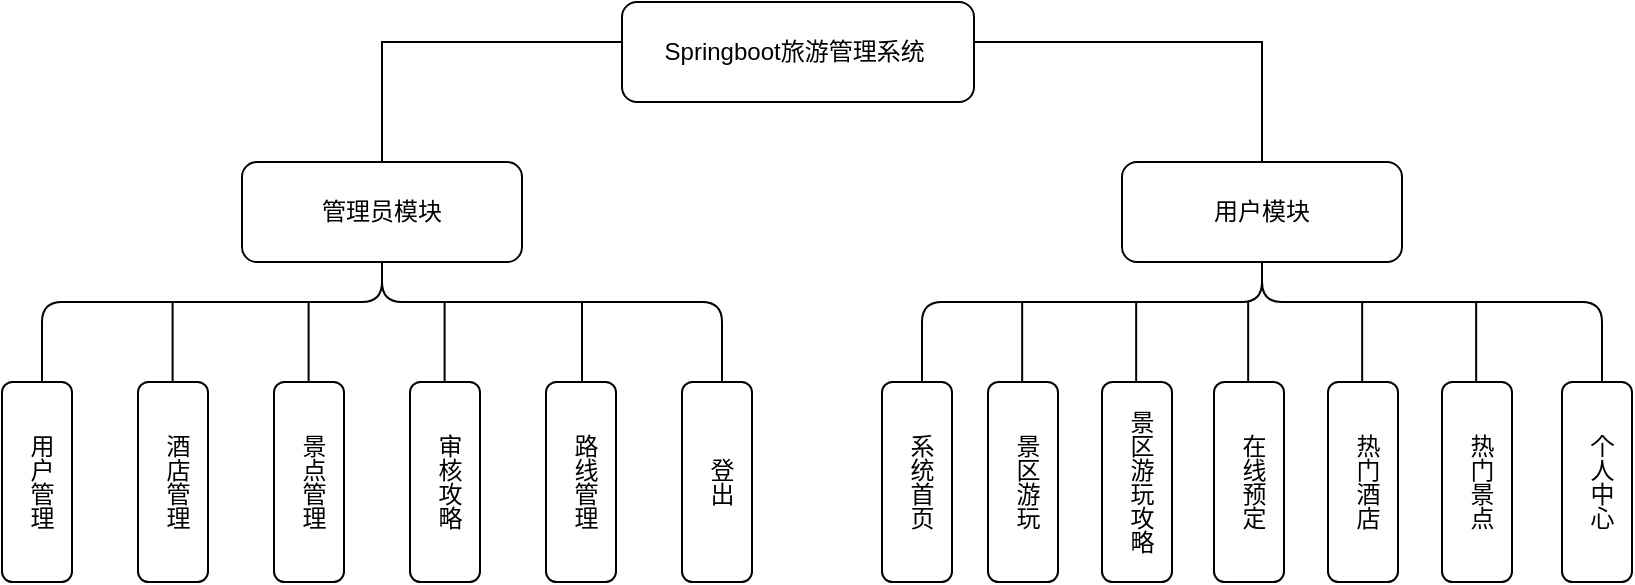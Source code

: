 <mxfile version="24.2.5" type="github">
  <diagram id="prtHgNgQTEPvFCAcTncT" name="Page-1">
    <mxGraphModel dx="1018" dy="646" grid="1" gridSize="10" guides="1" tooltips="1" connect="1" arrows="1" fold="1" page="1" pageScale="1" pageWidth="827" pageHeight="1169" math="0" shadow="0">
      <root>
        <mxCell id="0" />
        <mxCell id="1" parent="0" />
        <mxCell id="Rg2QCjTxB51-4lgKOYer-8" value="Springboot旅游管理系统&amp;nbsp;" style="rounded=1;whiteSpace=wrap;html=1;movable=0;resizable=0;rotatable=0;deletable=0;editable=0;locked=1;connectable=0;" vertex="1" parent="1">
          <mxGeometry x="330" y="250" width="176" height="50" as="geometry" />
        </mxCell>
        <mxCell id="Rg2QCjTxB51-4lgKOYer-10" value="" style="shape=curlyBracket;whiteSpace=wrap;html=1;rounded=1;flipH=1;labelPosition=right;verticalLabelPosition=middle;align=left;verticalAlign=middle;direction=south;size=0.5;points=[[0,0.75,0,0,0],[0.1,0.5,0,0,0],[0.25,0.2,0,0,0],[0.25,1,0,0,0],[0.5,0,0,0,0],[0.5,1,0,0,0],[0.75,0.25,0,0,0],[0.75,1,0,0,0],[0.9,0.5,0,0,0],[1,0.75,0,0,0]];movable=0;resizable=0;rotatable=0;deletable=0;editable=0;locked=1;connectable=0;" vertex="1" parent="1">
          <mxGeometry x="40" y="360" width="340" height="80" as="geometry" />
        </mxCell>
        <mxCell id="Rg2QCjTxB51-4lgKOYer-12" value="" style="shape=partialRectangle;whiteSpace=wrap;html=1;bottom=0;right=0;fillColor=none;rounded=1;movable=0;resizable=0;rotatable=0;deletable=0;editable=0;locked=1;connectable=0;" vertex="1" parent="1">
          <mxGeometry x="210" y="270" width="120" height="60" as="geometry" />
        </mxCell>
        <mxCell id="Rg2QCjTxB51-4lgKOYer-14" value="" style="shape=partialRectangle;whiteSpace=wrap;html=1;top=0;left=0;fillColor=none;direction=west;flipH=1;rounded=1;movable=0;resizable=0;rotatable=0;deletable=0;editable=0;locked=1;connectable=0;" vertex="1" parent="1">
          <mxGeometry x="506" y="270" width="144" height="60" as="geometry" />
        </mxCell>
        <mxCell id="Rg2QCjTxB51-4lgKOYer-17" value="管理员模块" style="rounded=1;whiteSpace=wrap;html=1;movable=0;resizable=0;rotatable=0;deletable=0;editable=0;locked=1;connectable=0;" vertex="1" parent="1">
          <mxGeometry x="140" y="330" width="140" height="50" as="geometry" />
        </mxCell>
        <mxCell id="Rg2QCjTxB51-4lgKOYer-20" value="" style="shape=curlyBracket;whiteSpace=wrap;html=1;rounded=1;flipH=1;labelPosition=right;verticalLabelPosition=middle;align=left;verticalAlign=middle;direction=south;size=0.5;movable=0;resizable=0;rotatable=0;deletable=0;editable=0;locked=1;connectable=0;" vertex="1" parent="1">
          <mxGeometry x="480" y="360" width="340" height="80" as="geometry" />
        </mxCell>
        <mxCell id="Rg2QCjTxB51-4lgKOYer-18" value="用户模块" style="rounded=1;whiteSpace=wrap;html=1;movable=0;resizable=0;rotatable=0;deletable=0;editable=0;locked=1;connectable=0;" vertex="1" parent="1">
          <mxGeometry x="580" y="330" width="140" height="50" as="geometry" />
        </mxCell>
        <mxCell id="Rg2QCjTxB51-4lgKOYer-24" value="" style="endArrow=none;html=1;rounded=1;movable=1;resizable=1;rotatable=1;deletable=1;editable=1;locked=0;connectable=1;" edge="1" parent="1">
          <mxGeometry width="50" height="50" relative="1" as="geometry">
            <mxPoint x="310" y="440" as="sourcePoint" />
            <mxPoint x="310" y="400" as="targetPoint" />
          </mxGeometry>
        </mxCell>
        <mxCell id="Rg2QCjTxB51-4lgKOYer-25" value="用户管理" style="rounded=1;whiteSpace=wrap;html=1;textDirection=vertical-rl;movable=0;resizable=0;rotatable=0;deletable=0;editable=0;locked=1;connectable=0;" vertex="1" parent="1">
          <mxGeometry x="20" y="440" width="35" height="100" as="geometry" />
        </mxCell>
        <mxCell id="Rg2QCjTxB51-4lgKOYer-26" value="酒店管理" style="rounded=1;whiteSpace=wrap;html=1;textDirection=vertical-rl;movable=0;resizable=0;rotatable=0;deletable=0;editable=0;locked=1;connectable=0;" vertex="1" parent="1">
          <mxGeometry x="88" y="440" width="35" height="100" as="geometry" />
        </mxCell>
        <mxCell id="Rg2QCjTxB51-4lgKOYer-27" value="景点管理" style="rounded=1;whiteSpace=wrap;html=1;textDirection=vertical-rl;movable=0;resizable=0;rotatable=0;deletable=0;editable=0;locked=1;connectable=0;" vertex="1" parent="1">
          <mxGeometry x="156" y="440" width="35" height="100" as="geometry" />
        </mxCell>
        <mxCell id="Rg2QCjTxB51-4lgKOYer-28" value="审核攻略" style="rounded=1;whiteSpace=wrap;html=1;textDirection=vertical-rl;movable=0;resizable=0;rotatable=0;deletable=0;editable=0;locked=1;connectable=0;" vertex="1" parent="1">
          <mxGeometry x="224" y="440" width="35" height="100" as="geometry" />
        </mxCell>
        <mxCell id="Rg2QCjTxB51-4lgKOYer-29" value="路线管理" style="rounded=1;whiteSpace=wrap;html=1;textDirection=vertical-rl;movable=0;resizable=0;rotatable=0;deletable=0;editable=0;locked=1;connectable=0;" vertex="1" parent="1">
          <mxGeometry x="292" y="440" width="35" height="100" as="geometry" />
        </mxCell>
        <mxCell id="Rg2QCjTxB51-4lgKOYer-30" value="登出" style="rounded=1;whiteSpace=wrap;html=1;textDirection=vertical-rl;movable=0;resizable=0;rotatable=0;deletable=0;editable=0;locked=1;connectable=0;" vertex="1" parent="1">
          <mxGeometry x="360" y="440" width="35" height="100" as="geometry" />
        </mxCell>
        <mxCell id="Rg2QCjTxB51-4lgKOYer-32" value="" style="endArrow=none;html=1;rounded=1;movable=0;resizable=0;rotatable=0;deletable=0;editable=0;locked=1;connectable=0;" edge="1" parent="1">
          <mxGeometry width="50" height="50" relative="1" as="geometry">
            <mxPoint x="241.3" y="440" as="sourcePoint" />
            <mxPoint x="241.3" y="400" as="targetPoint" />
          </mxGeometry>
        </mxCell>
        <mxCell id="Rg2QCjTxB51-4lgKOYer-33" value="" style="endArrow=none;html=1;rounded=1;movable=0;resizable=0;rotatable=0;deletable=0;editable=0;locked=1;connectable=0;" edge="1" parent="1">
          <mxGeometry width="50" height="50" relative="1" as="geometry">
            <mxPoint x="173.3" y="440" as="sourcePoint" />
            <mxPoint x="173.3" y="400" as="targetPoint" />
          </mxGeometry>
        </mxCell>
        <mxCell id="Rg2QCjTxB51-4lgKOYer-34" value="" style="endArrow=none;html=1;rounded=1;movable=0;resizable=0;rotatable=0;deletable=0;editable=0;locked=1;connectable=0;" edge="1" parent="1">
          <mxGeometry width="50" height="50" relative="1" as="geometry">
            <mxPoint x="105.3" y="440" as="sourcePoint" />
            <mxPoint x="105.3" y="400" as="targetPoint" />
          </mxGeometry>
        </mxCell>
        <mxCell id="Rg2QCjTxB51-4lgKOYer-35" value="系统首页" style="rounded=1;whiteSpace=wrap;html=1;textDirection=vertical-rl;movable=0;resizable=0;rotatable=0;deletable=0;editable=0;locked=1;connectable=0;" vertex="1" parent="1">
          <mxGeometry x="460" y="440" width="35" height="100" as="geometry" />
        </mxCell>
        <mxCell id="Rg2QCjTxB51-4lgKOYer-37" value="热门酒店" style="rounded=1;whiteSpace=wrap;html=1;textDirection=vertical-rl;movable=0;resizable=0;rotatable=0;deletable=0;editable=0;locked=1;connectable=0;" vertex="1" parent="1">
          <mxGeometry x="683" y="440" width="35" height="100" as="geometry" />
        </mxCell>
        <mxCell id="Rg2QCjTxB51-4lgKOYer-38" value="热门景点" style="rounded=1;whiteSpace=wrap;html=1;textDirection=vertical-rl;movable=0;resizable=0;rotatable=0;deletable=0;editable=0;locked=1;connectable=0;" vertex="1" parent="1">
          <mxGeometry x="740" y="440" width="35" height="100" as="geometry" />
        </mxCell>
        <mxCell id="Rg2QCjTxB51-4lgKOYer-40" value="个人中心" style="rounded=1;whiteSpace=wrap;html=1;textDirection=vertical-rl;movable=0;resizable=0;rotatable=0;deletable=0;editable=0;locked=1;connectable=0;" vertex="1" parent="1">
          <mxGeometry x="800" y="440" width="35" height="100" as="geometry" />
        </mxCell>
        <mxCell id="Rg2QCjTxB51-4lgKOYer-41" value="景区游玩" style="rounded=1;whiteSpace=wrap;html=1;textDirection=vertical-rl;movable=0;resizable=0;rotatable=0;deletable=0;editable=0;locked=1;connectable=0;" vertex="1" parent="1">
          <mxGeometry x="513" y="440" width="35" height="100" as="geometry" />
        </mxCell>
        <mxCell id="Rg2QCjTxB51-4lgKOYer-43" value="景区游玩攻略" style="rounded=1;whiteSpace=wrap;html=1;textDirection=vertical-rl;movable=0;resizable=0;rotatable=0;deletable=0;editable=0;locked=1;connectable=0;" vertex="1" parent="1">
          <mxGeometry x="570" y="440" width="35" height="100" as="geometry" />
        </mxCell>
        <mxCell id="Rg2QCjTxB51-4lgKOYer-44" value="在线预定" style="rounded=1;whiteSpace=wrap;html=1;textDirection=vertical-rl;movable=0;resizable=0;rotatable=0;deletable=0;editable=0;locked=1;connectable=0;" vertex="1" parent="1">
          <mxGeometry x="626" y="440" width="35" height="100" as="geometry" />
        </mxCell>
        <mxCell id="Rg2QCjTxB51-4lgKOYer-45" value="" style="endArrow=none;html=1;rounded=1;movable=1;resizable=1;rotatable=1;deletable=1;editable=1;locked=0;connectable=1;" edge="1" parent="1">
          <mxGeometry width="50" height="50" relative="1" as="geometry">
            <mxPoint x="530.08" y="440" as="sourcePoint" />
            <mxPoint x="530.08" y="400" as="targetPoint" />
          </mxGeometry>
        </mxCell>
        <mxCell id="Rg2QCjTxB51-4lgKOYer-46" value="" style="endArrow=none;html=1;rounded=1;movable=1;resizable=1;rotatable=1;deletable=1;editable=1;locked=0;connectable=1;" edge="1" parent="1">
          <mxGeometry width="50" height="50" relative="1" as="geometry">
            <mxPoint x="587.08" y="440" as="sourcePoint" />
            <mxPoint x="587.08" y="400" as="targetPoint" />
          </mxGeometry>
        </mxCell>
        <mxCell id="Rg2QCjTxB51-4lgKOYer-47" value="" style="endArrow=none;html=1;rounded=1;movable=1;resizable=1;rotatable=1;deletable=1;editable=1;locked=0;connectable=1;" edge="1" parent="1">
          <mxGeometry width="50" height="50" relative="1" as="geometry">
            <mxPoint x="643.08" y="440" as="sourcePoint" />
            <mxPoint x="643.08" y="400" as="targetPoint" />
          </mxGeometry>
        </mxCell>
        <mxCell id="Rg2QCjTxB51-4lgKOYer-48" value="" style="endArrow=none;html=1;rounded=1;movable=1;resizable=1;rotatable=1;deletable=1;editable=1;locked=0;connectable=1;" edge="1" parent="1">
          <mxGeometry width="50" height="50" relative="1" as="geometry">
            <mxPoint x="700.08" y="440" as="sourcePoint" />
            <mxPoint x="700.08" y="400" as="targetPoint" />
          </mxGeometry>
        </mxCell>
        <mxCell id="Rg2QCjTxB51-4lgKOYer-49" value="" style="endArrow=none;html=1;rounded=1;movable=1;resizable=1;rotatable=1;deletable=1;editable=1;locked=0;connectable=1;" edge="1" parent="1">
          <mxGeometry width="50" height="50" relative="1" as="geometry">
            <mxPoint x="757.08" y="440" as="sourcePoint" />
            <mxPoint x="757.08" y="400" as="targetPoint" />
          </mxGeometry>
        </mxCell>
      </root>
    </mxGraphModel>
  </diagram>
</mxfile>
